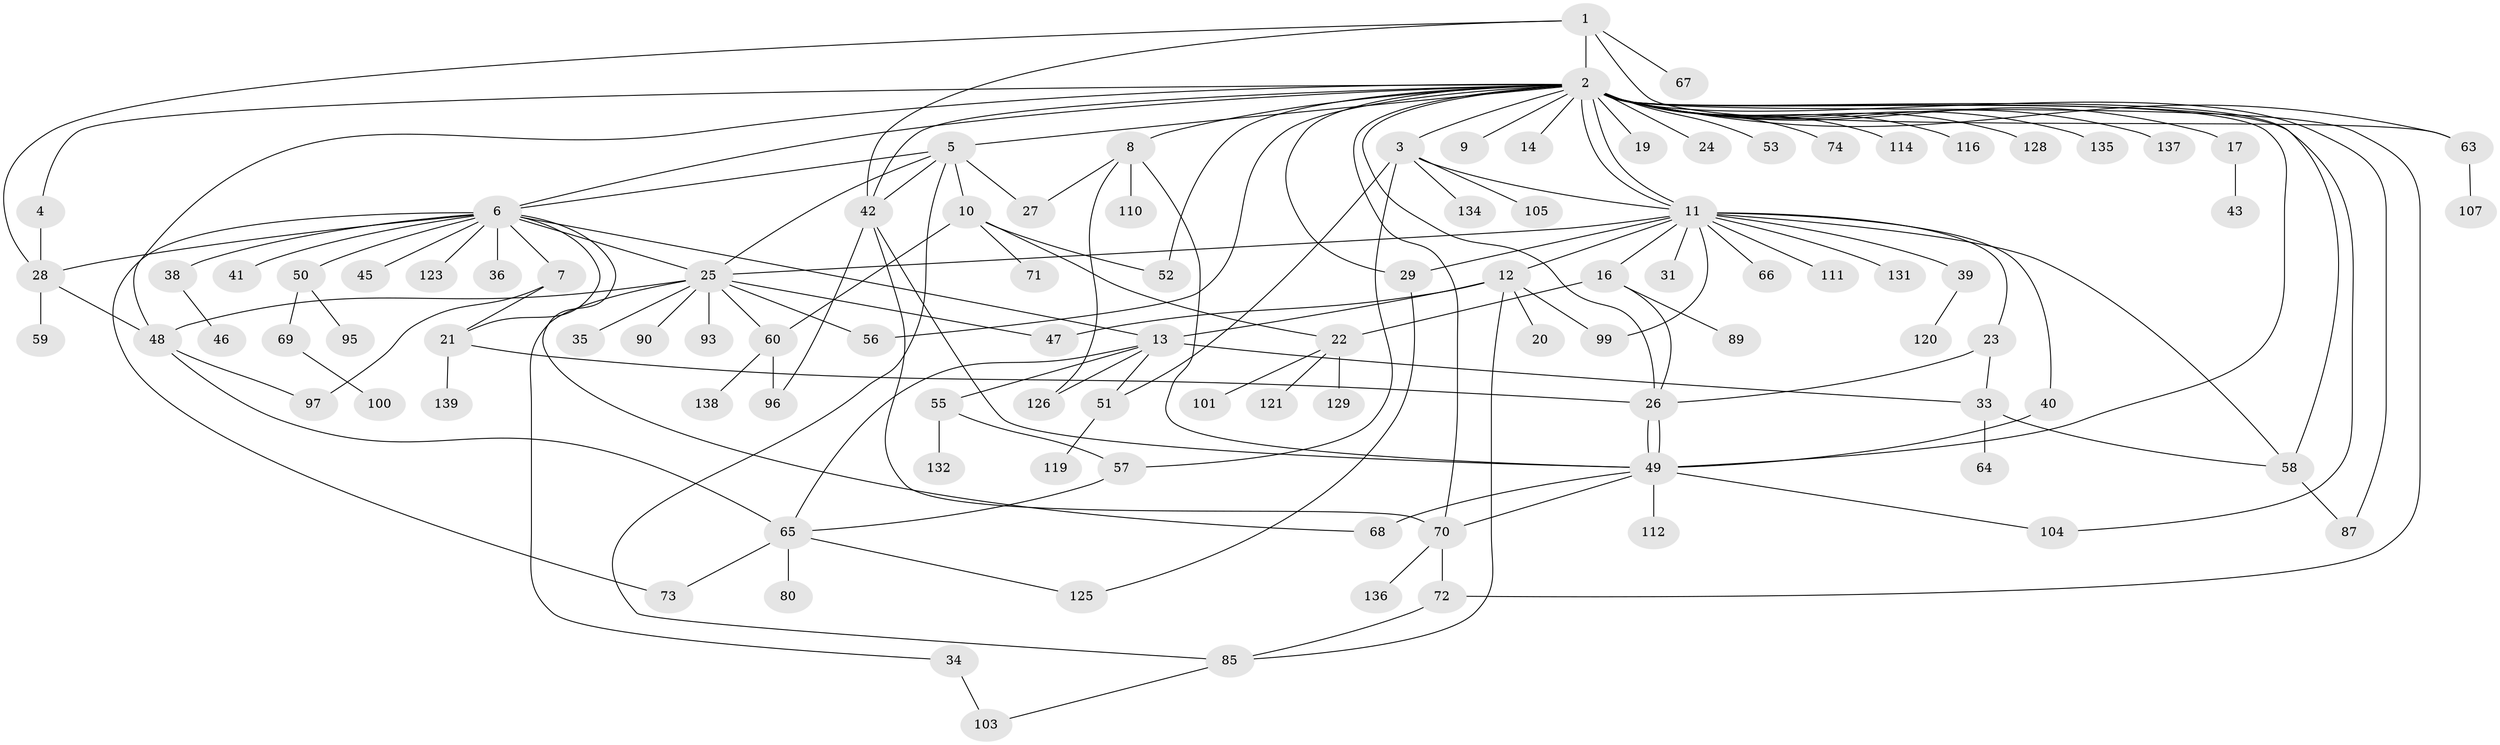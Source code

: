 // Generated by graph-tools (version 1.1) at 2025/23/03/03/25 07:23:50]
// undirected, 102 vertices, 152 edges
graph export_dot {
graph [start="1"]
  node [color=gray90,style=filled];
  1 [super="+18"];
  2 [super="+83"];
  3 [super="+124"];
  4;
  5 [super="+32"];
  6 [super="+44"];
  7 [super="+15"];
  8 [super="+94"];
  9;
  10 [super="+78"];
  11 [super="+91"];
  12 [super="+30"];
  13 [super="+133"];
  14;
  16 [super="+54"];
  17 [super="+130"];
  19;
  20;
  21 [super="+106"];
  22;
  23 [super="+84"];
  24;
  25 [super="+82"];
  26 [super="+127"];
  27 [super="+117"];
  28 [super="+76"];
  29;
  31;
  33 [super="+37"];
  34 [super="+113"];
  35;
  36;
  38 [super="+79"];
  39;
  40;
  41;
  42 [super="+77"];
  43;
  45;
  46;
  47;
  48 [super="+115"];
  49 [super="+122"];
  50 [super="+140"];
  51 [super="+62"];
  52;
  53;
  55;
  56;
  57 [super="+61"];
  58 [super="+92"];
  59;
  60;
  63 [super="+102"];
  64;
  65 [super="+81"];
  66;
  67;
  68 [super="+86"];
  69;
  70 [super="+75"];
  71;
  72 [super="+108"];
  73;
  74;
  80;
  85 [super="+98"];
  87 [super="+88"];
  89;
  90;
  93;
  95;
  96;
  97;
  99 [super="+118"];
  100;
  101 [super="+109"];
  103;
  104;
  105;
  107;
  110;
  111;
  112;
  114;
  116;
  119;
  120;
  121;
  123;
  125;
  126;
  128;
  129;
  131;
  132;
  134;
  135;
  136;
  137;
  138;
  139;
  1 -- 2;
  1 -- 67;
  1 -- 42;
  1 -- 28;
  1 -- 63;
  2 -- 3;
  2 -- 4;
  2 -- 5;
  2 -- 6;
  2 -- 8;
  2 -- 9;
  2 -- 11;
  2 -- 11;
  2 -- 14;
  2 -- 17;
  2 -- 19;
  2 -- 24;
  2 -- 26;
  2 -- 29;
  2 -- 42;
  2 -- 48;
  2 -- 52;
  2 -- 53;
  2 -- 56;
  2 -- 58;
  2 -- 72;
  2 -- 74;
  2 -- 87;
  2 -- 104;
  2 -- 114;
  2 -- 116;
  2 -- 128;
  2 -- 135;
  2 -- 137;
  2 -- 49;
  2 -- 70;
  2 -- 63;
  3 -- 11;
  3 -- 51;
  3 -- 57;
  3 -- 105;
  3 -- 134;
  4 -- 28;
  5 -- 6;
  5 -- 10;
  5 -- 27;
  5 -- 25;
  5 -- 42;
  5 -- 85;
  6 -- 7;
  6 -- 13;
  6 -- 21;
  6 -- 25;
  6 -- 28;
  6 -- 36;
  6 -- 38;
  6 -- 41;
  6 -- 50;
  6 -- 68;
  6 -- 73;
  6 -- 123;
  6 -- 45;
  7 -- 21;
  7 -- 97;
  8 -- 49;
  8 -- 110;
  8 -- 126;
  8 -- 27;
  10 -- 22;
  10 -- 52;
  10 -- 60;
  10 -- 71;
  11 -- 12;
  11 -- 16;
  11 -- 23;
  11 -- 25;
  11 -- 29;
  11 -- 31;
  11 -- 39;
  11 -- 40;
  11 -- 66;
  11 -- 111;
  11 -- 99;
  11 -- 131;
  11 -- 58;
  12 -- 13;
  12 -- 20;
  12 -- 47;
  12 -- 99;
  12 -- 85;
  13 -- 33;
  13 -- 55;
  13 -- 65;
  13 -- 51;
  13 -- 126;
  16 -- 22;
  16 -- 89;
  16 -- 26;
  17 -- 43;
  21 -- 26;
  21 -- 139;
  22 -- 101;
  22 -- 121;
  22 -- 129;
  23 -- 33;
  23 -- 26;
  25 -- 34;
  25 -- 35;
  25 -- 47;
  25 -- 48;
  25 -- 56;
  25 -- 60;
  25 -- 90;
  25 -- 93;
  26 -- 49;
  26 -- 49;
  28 -- 48;
  28 -- 59;
  29 -- 125;
  33 -- 64;
  33 -- 58;
  34 -- 103;
  38 -- 46 [weight=2];
  39 -- 120;
  40 -- 49;
  42 -- 70;
  42 -- 49;
  42 -- 96;
  48 -- 65;
  48 -- 97;
  49 -- 68;
  49 -- 112;
  49 -- 104;
  49 -- 70;
  50 -- 69;
  50 -- 95;
  51 -- 119;
  55 -- 57;
  55 -- 132;
  57 -- 65;
  58 -- 87;
  60 -- 96;
  60 -- 138;
  63 -- 107;
  65 -- 73;
  65 -- 80;
  65 -- 125;
  69 -- 100;
  70 -- 136;
  70 -- 72;
  72 -- 85;
  85 -- 103;
}
